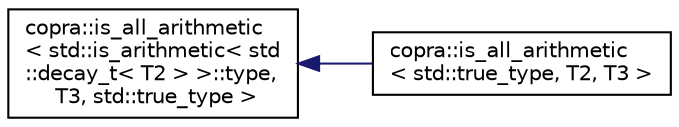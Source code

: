 digraph "Graphical Class Hierarchy"
{
 // LATEX_PDF_SIZE
  edge [fontname="Helvetica",fontsize="10",labelfontname="Helvetica",labelfontsize="10"];
  node [fontname="Helvetica",fontsize="10",shape=record];
  rankdir="LR";
  Node0 [label="copra::is_all_arithmetic\l\< std::is_arithmetic\< std\l::decay_t\< T2 \> \>::type,\l T3, std::true_type \>",height=0.2,width=0.4,color="black", fillcolor="white", style="filled",URL="$structcopra_1_1is__all__arithmetic.html",tooltip=" "];
  Node0 -> Node1 [dir="back",color="midnightblue",fontsize="10",style="solid",fontname="Helvetica"];
  Node1 [label="copra::is_all_arithmetic\l\< std::true_type, T2, T3 \>",height=0.2,width=0.4,color="black", fillcolor="white", style="filled",URL="$structcopra_1_1is__all__arithmetic_3_01std_1_1true__type_00_01T2_00_01T3_01_4.html",tooltip=" "];
}
